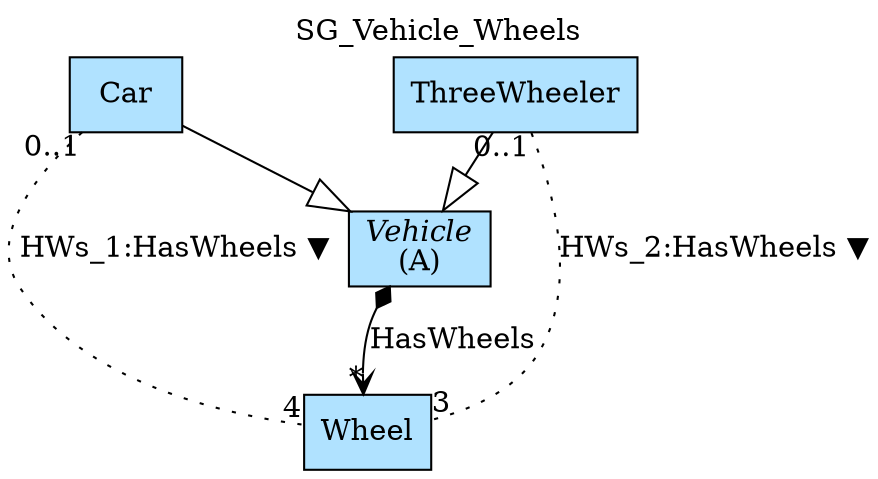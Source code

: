 digraph {graph[label=SG_Vehicle_Wheels,labelloc=tl,labelfontsize=12];
"Vehicle"[shape=record,fillcolor=lightskyblue1,style = filled,label=<{<I>Vehicle</I><br/>(A)}>];
"Car"[shape=record,fillcolor=lightskyblue1,style = filled,label="Car"];
"ThreeWheeler"[shape=record,fillcolor=lightskyblue1,style = filled,label="ThreeWheeler"];
"Wheel"[shape=record,fillcolor=lightskyblue1,style = filled,label="Wheel"];

"Vehicle"->"Wheel"[label="HasWheels",arrowhead=vee,arrowtail=diamond,dir=both,headlabel="*"];
"Car"->"Vehicle"[arrowhead=onormal,arrowsize=2.0];
"ThreeWheeler"->"Vehicle"[arrowhead=onormal,arrowsize=2.0];
"Car"->"Wheel"[label="HWs_1:HasWheels ▼",dir=none,taillabel="0..1",headlabel="4",style=dotted];
"ThreeWheeler"->"Wheel"[label="HWs_2:HasWheels ▼",dir=none,taillabel="0..1",headlabel="3",style=dotted];
}